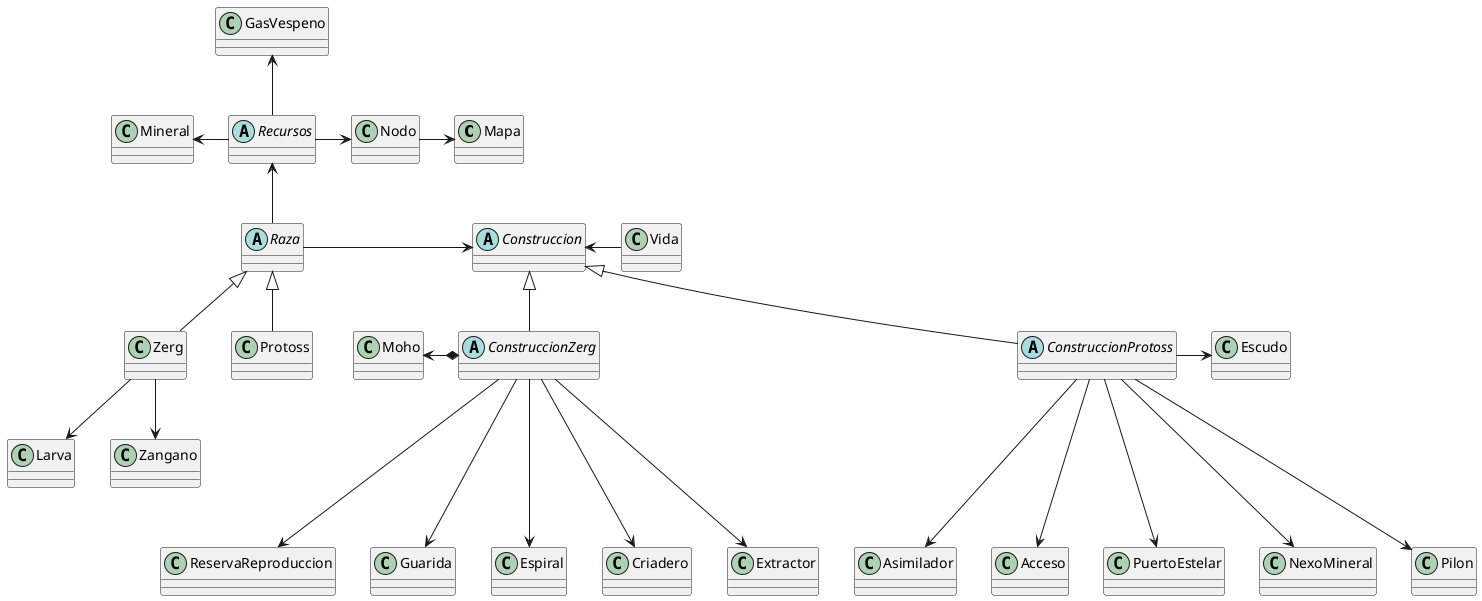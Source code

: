 @startuml
'https://plantuml.com/class-diagram

class Mapa {}
class Nodo {}
abstract class Recursos {}
class Mineral {}
class GasVespeno {}

Nodo -> Mapa
Recursos -> Nodo
Mineral <- Recursos
Recursos -up-> GasVespeno

class Zerg {}
class Larva {}
class Zangano {}
abstract class ConstruccionZerg {}
class Moho {}
class Criadero {}
class Extractor {}
class ReservaReproduccion {}
class Guarida {}
class Espiral {}

Zerg --> Larva
Zerg --> Zangano
ConstruccionZerg ---> Criadero
ConstruccionZerg ---> Extractor
ConstruccionZerg ---> ReservaReproduccion
ConstruccionZerg ---> Guarida
ConstruccionZerg ---> Espiral

class Protoss {}
abstract class ConstruccionProtoss {}
class NexoMineral {}
class Pilon {}
class Asimilador {}
class Acceso {}
class PuertoEstelar {}
class Vida {}
class Escudo {}
abstract class Raza {}
abstract class Construccion {}

Raza <|-- Zerg
Raza <|-- Protoss

ConstruccionProtoss ---> NexoMineral
ConstruccionProtoss ---> Pilon
ConstruccionProtoss ---> Asimilador
ConstruccionProtoss ---> Acceso
ConstruccionProtoss ---> PuertoEstelar
Raza -up-> Recursos

Construccion <|-- ConstruccionProtoss
Construccion <|-- ConstruccionZerg

ConstruccionProtoss -> Escudo
Construccion <- Vida

Raza -right-> Construccion

ConstruccionZerg *-left> Moho

@enduml